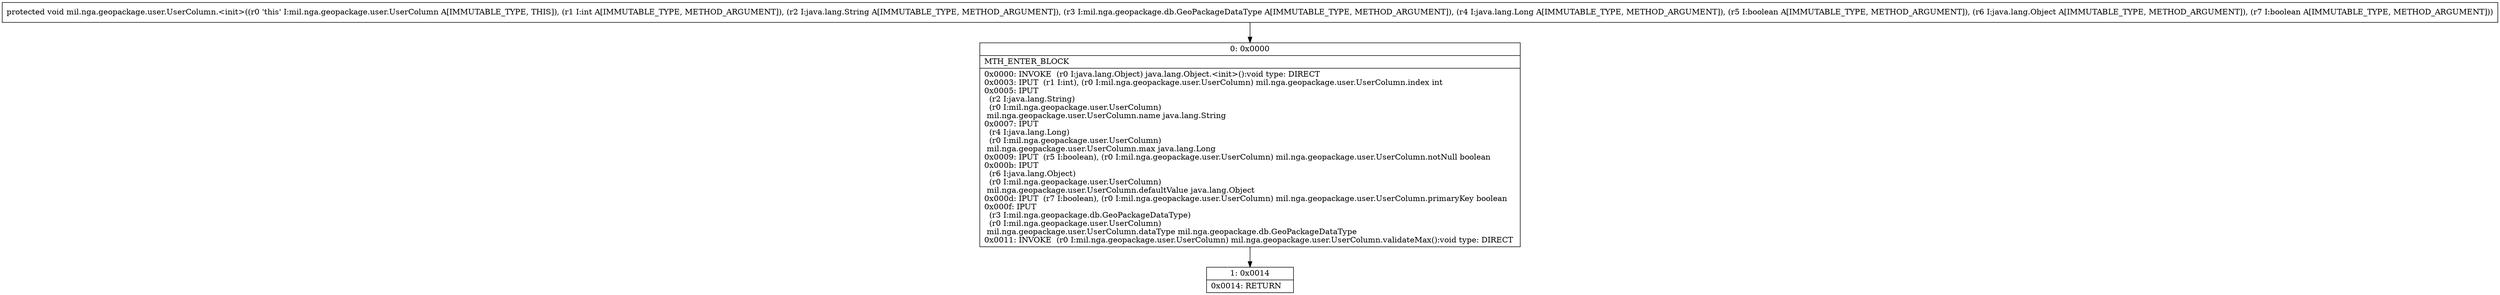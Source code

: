 digraph "CFG formil.nga.geopackage.user.UserColumn.\<init\>(ILjava\/lang\/String;Lmil\/nga\/geopackage\/db\/GeoPackageDataType;Ljava\/lang\/Long;ZLjava\/lang\/Object;Z)V" {
Node_0 [shape=record,label="{0\:\ 0x0000|MTH_ENTER_BLOCK\l|0x0000: INVOKE  (r0 I:java.lang.Object) java.lang.Object.\<init\>():void type: DIRECT \l0x0003: IPUT  (r1 I:int), (r0 I:mil.nga.geopackage.user.UserColumn) mil.nga.geopackage.user.UserColumn.index int \l0x0005: IPUT  \l  (r2 I:java.lang.String)\l  (r0 I:mil.nga.geopackage.user.UserColumn)\l mil.nga.geopackage.user.UserColumn.name java.lang.String \l0x0007: IPUT  \l  (r4 I:java.lang.Long)\l  (r0 I:mil.nga.geopackage.user.UserColumn)\l mil.nga.geopackage.user.UserColumn.max java.lang.Long \l0x0009: IPUT  (r5 I:boolean), (r0 I:mil.nga.geopackage.user.UserColumn) mil.nga.geopackage.user.UserColumn.notNull boolean \l0x000b: IPUT  \l  (r6 I:java.lang.Object)\l  (r0 I:mil.nga.geopackage.user.UserColumn)\l mil.nga.geopackage.user.UserColumn.defaultValue java.lang.Object \l0x000d: IPUT  (r7 I:boolean), (r0 I:mil.nga.geopackage.user.UserColumn) mil.nga.geopackage.user.UserColumn.primaryKey boolean \l0x000f: IPUT  \l  (r3 I:mil.nga.geopackage.db.GeoPackageDataType)\l  (r0 I:mil.nga.geopackage.user.UserColumn)\l mil.nga.geopackage.user.UserColumn.dataType mil.nga.geopackage.db.GeoPackageDataType \l0x0011: INVOKE  (r0 I:mil.nga.geopackage.user.UserColumn) mil.nga.geopackage.user.UserColumn.validateMax():void type: DIRECT \l}"];
Node_1 [shape=record,label="{1\:\ 0x0014|0x0014: RETURN   \l}"];
MethodNode[shape=record,label="{protected void mil.nga.geopackage.user.UserColumn.\<init\>((r0 'this' I:mil.nga.geopackage.user.UserColumn A[IMMUTABLE_TYPE, THIS]), (r1 I:int A[IMMUTABLE_TYPE, METHOD_ARGUMENT]), (r2 I:java.lang.String A[IMMUTABLE_TYPE, METHOD_ARGUMENT]), (r3 I:mil.nga.geopackage.db.GeoPackageDataType A[IMMUTABLE_TYPE, METHOD_ARGUMENT]), (r4 I:java.lang.Long A[IMMUTABLE_TYPE, METHOD_ARGUMENT]), (r5 I:boolean A[IMMUTABLE_TYPE, METHOD_ARGUMENT]), (r6 I:java.lang.Object A[IMMUTABLE_TYPE, METHOD_ARGUMENT]), (r7 I:boolean A[IMMUTABLE_TYPE, METHOD_ARGUMENT])) }"];
MethodNode -> Node_0;
Node_0 -> Node_1;
}

